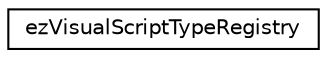 digraph "Graphical Class Hierarchy"
{
 // LATEX_PDF_SIZE
  edge [fontname="Helvetica",fontsize="10",labelfontname="Helvetica",labelfontsize="10"];
  node [fontname="Helvetica",fontsize="10",shape=record];
  rankdir="LR";
  Node0 [label="ezVisualScriptTypeRegistry",height=0.2,width=0.4,color="black", fillcolor="white", style="filled",URL="$d7/d0a/classez_visual_script_type_registry.htm",tooltip=" "];
}
